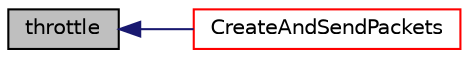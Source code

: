 digraph "throttle"
{
  edge [fontname="Helvetica",fontsize="10",labelfontname="Helvetica",labelfontsize="10"];
  node [fontname="Helvetica",fontsize="10",shape=record];
  rankdir="LR";
  Node28 [label="throttle",height=0.2,width=0.4,color="black", fillcolor="grey75", style="filled", fontcolor="black"];
  Node28 -> Node29 [dir="back",color="midnightblue",fontsize="10",style="solid",fontname="Helvetica"];
  Node29 [label="CreateAndSendPackets",height=0.2,width=0.4,color="red", fillcolor="white", style="filled",URL="$output__stream_8c.html#adbb4129e795ca534e4bb1649bb81b559"];
}
